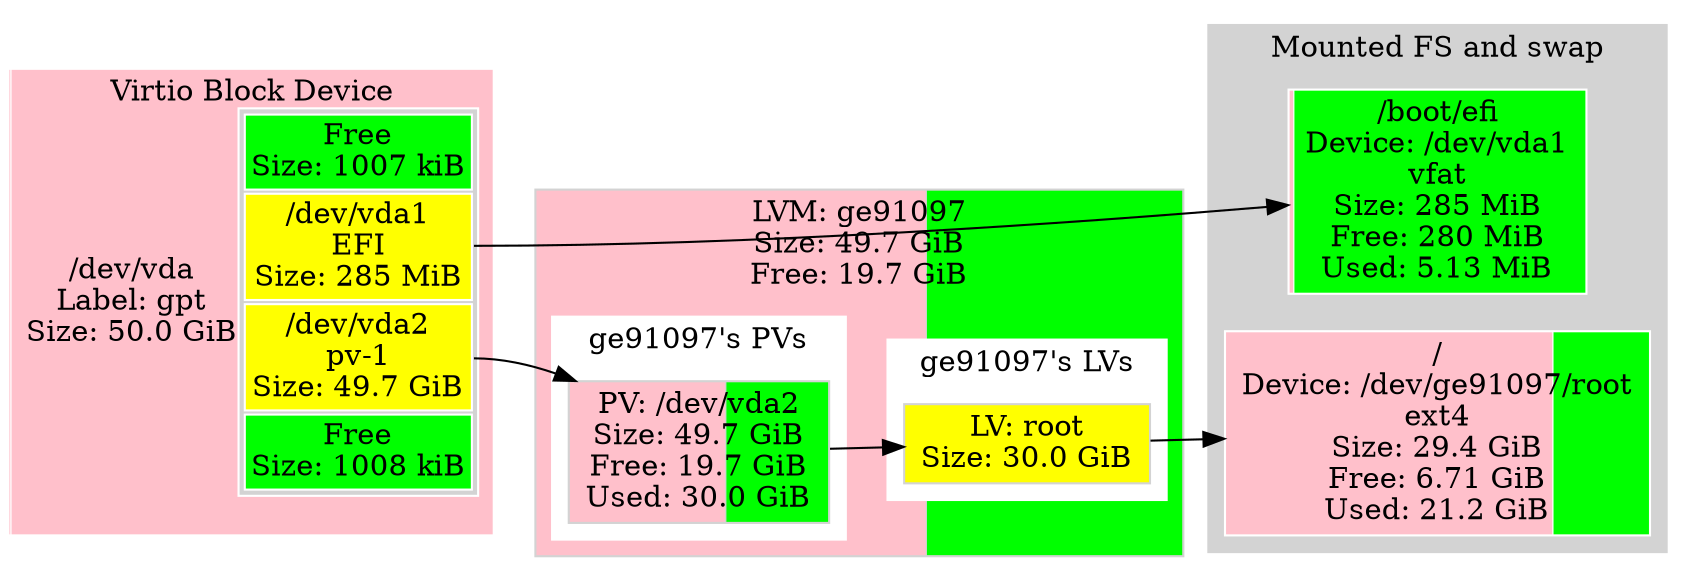 digraph "machine"{
	rankdir=LR;
	{ "@Part: vda" [
		label=<<TABLE BORDER="0" CELLPADDING="0" CELLSPACING="0">
				<TR> <TD COLSPAN="2">Virtio Block Device</TD> </TR><TR><TD >/dev/vda<BR/>Label: gpt<BR/>Size: 50.0 GiB</TD>    <TD BGCOLOR="lightgrey">
				<TABLE >
					<TR>
						<TD bgcolor="green">
						Free<BR/>Size: 1007 kiB
						</TD>
					</TR>
					<TR>
						<TD PORT="1" BGCOLOR="yellow">
						/dev/vda1<BR/>EFI<BR/>Size: 285 MiB
						</TD>
					</TR>
					<TR>
						<TD PORT="2" BGCOLOR="yellow">
						/dev/vda2<BR/>pv-1<BR/>Size: 49.7 GiB
						</TD>
					</TR>
					<TR>
						<TD bgcolor="green">
						Free<BR/>Size: 1008 kiB
						</TD>
					</TR>
				</TABLE>
				</TD> </TR><TR> <TD COLSPAN="2"> </TD> </TR>
			</TABLE>
		>;
		// Style node
		color=white;
		fillcolor=lightgrey;
		shape="rectangle";
		style=striped;
		fillcolor="green;0.000019:pink;0.005566:pink;0.994395:green;0.000019";
	]; }
	subgraph "cluster_ge91097" {
		style=filled;
		color=lightgrey;
		fillcolor=lightgrey;
		node [style=filled,color=lightgrey,fillcolor=lightgrey,shape=rectangle];
		subgraph "cluster_ge91097@PV" {
			color=white;
			fillcolor=white;
			{ "LVM@ge91097@PV@vda2" [
				label="PV: /dev/vda2\nSize: 49.7 GiB\nFree: 19.7 GiB\nUsed: 30.0 GiB";
				style=striped;fillcolor="pink;0.603394.2:green"
			]; }
			label="ge91097's PVs";
		}
		subgraph "cluster_ge91097@LV" {
			color=white;
			fillcolor=white;
			{ "dm-0" [
				label="LV: root\nSize: 30.0 GiB";
				fillcolor="yellow"
			]; }
			label="ge91097's LVs";
		}
		label="LVM: ge91097\nSize: 49.7 GiB\nFree: 19.7 GiB";
		style=striped;fillcolor="pink;0.603394.2:green"
	}
	subgraph "cluster_@FS" {
		style=filled;
		color=lightgrey;
		fillcolor=lightgrey;
		node [style=filled,color=white,fillcolor=lightgrey,shape=rectangle];
		{ "@FS@/" [
			label="/\nDevice: /dev/ge91097/root\next4\nSize: 29.4 GiB\nFree: 6.71 GiB\nUsed: 21.2 GiB";
			style=striped;fillcolor="pink;0.771782.2:green"
		]; }
		{ "@FS@/boot/efi" [
			label="/boot/efi\nDevice: /dev/vda1\nvfat\nSize: 285 MiB\nFree: 280 MiB\nUsed: 5.13 MiB";
			style=striped;fillcolor="pink;0.017993.2:green"
		]; }
		label="Mounted FS and swap";
	}
	subgraph "cluster_@libvirt" {
		style=filled;
		color=lightgrey;
		fillcolor=lightgrey;
		node [style=filled,color=white,fillcolor=lightgrey,shape=rectangle];
		label="Libvirt Virtual Machines";
	}
	// Links from LVM VG: ge91097
	"LVM@ge91097@PV@vda2" -> "dm-0"
	// Links for LVM@ge91097@PV@vda2
	"@Part: vda":"2" -> "LVM@ge91097@PV@vda2"
	// Links for @FS@/
	"dm-0" -> "@FS@/"
	// Links for @FS@/boot/efi
	"@Part: vda":"1" -> "@FS@/boot/efi"
}
